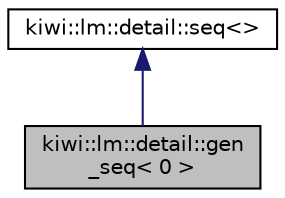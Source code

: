 digraph "kiwi::lm::detail::gen_seq&lt; 0 &gt;"
{
 // LATEX_PDF_SIZE
  edge [fontname="Helvetica",fontsize="10",labelfontname="Helvetica",labelfontsize="10"];
  node [fontname="Helvetica",fontsize="10",shape=record];
  Node1 [label="kiwi::lm::detail::gen\l_seq\< 0 \>",height=0.2,width=0.4,color="black", fillcolor="grey75", style="filled", fontcolor="black",tooltip=" "];
  Node2 -> Node1 [dir="back",color="midnightblue",fontsize="10",style="solid",fontname="Helvetica"];
  Node2 [label="kiwi::lm::detail::seq\<\>",height=0.2,width=0.4,color="black", fillcolor="white", style="filled",URL="$structkiwi_1_1lm_1_1detail_1_1seq.html",tooltip=" "];
}
